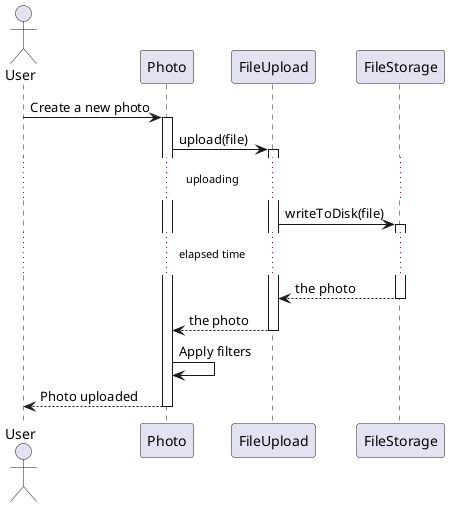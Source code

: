 @startuml

actor User
participant "Photo" as A
participant "FileUpload" as B
participant "FileStorage" as C
  
User -> A: Create a new photo
activate A
A -> B: upload(file)
activate B

... uploading ...

B -> C: writeToDisk(file)
activate C

... elapsed time ...

C --> B: the photo
deactivate C

B --> A: the photo
deactivate B

A -> A: Apply filters
A --> User: Photo uploaded

deactivate A

@enduml
